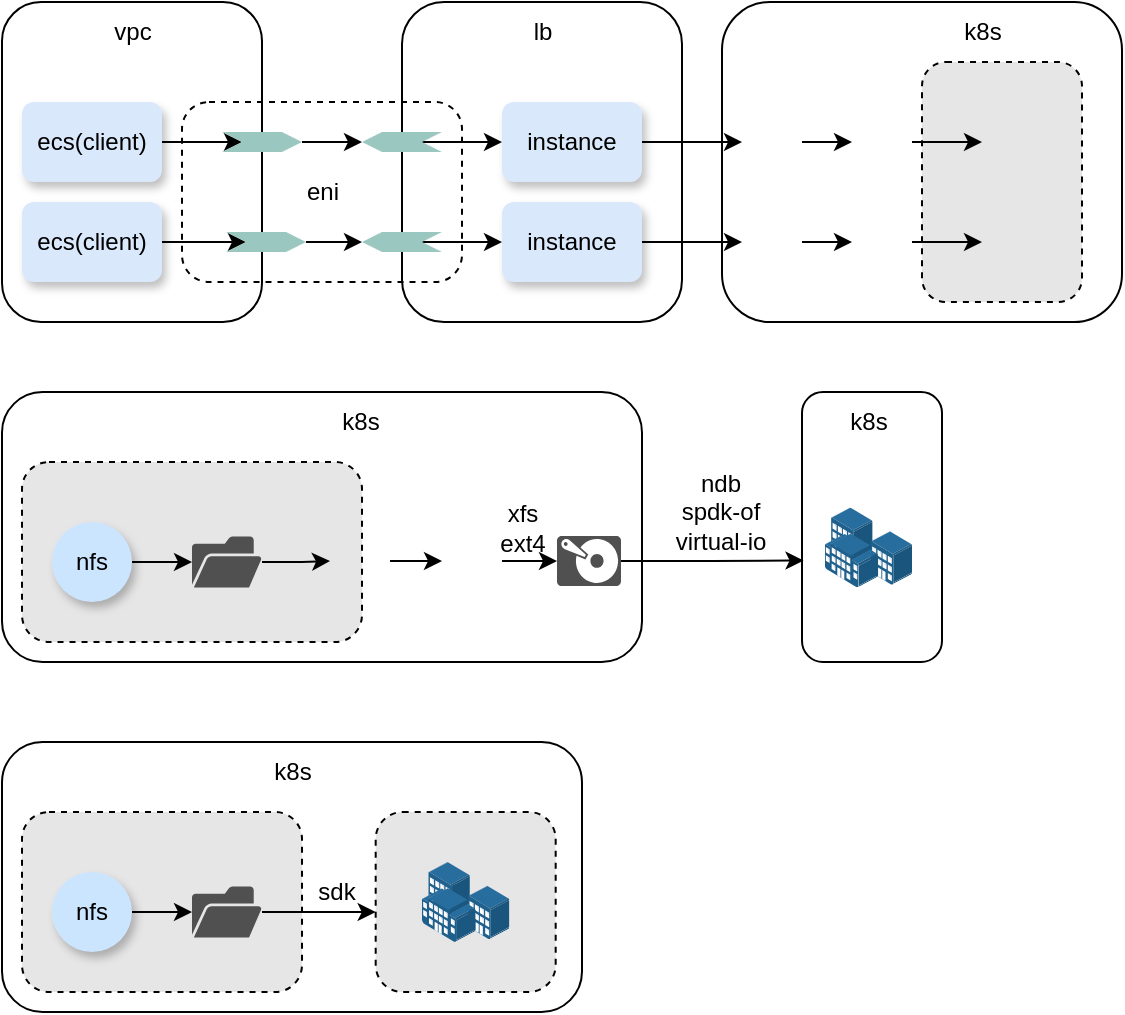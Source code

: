 <mxfile version="24.2.2" type="github" pages="3">
  <diagram name="nfs" id="JXkbeozjeFb1L5SN-MuD">
    <mxGraphModel dx="615" dy="445" grid="1" gridSize="10" guides="1" tooltips="1" connect="1" arrows="1" fold="1" page="1" pageScale="1" pageWidth="827" pageHeight="1169" background="none" math="0" shadow="0">
      <root>
        <mxCell id="0" />
        <mxCell id="1" parent="0" />
        <mxCell id="JXFTCOoSQ0CoaawDloWi-23" value="" style="rounded=1;whiteSpace=wrap;html=1;" parent="1" vertex="1">
          <mxGeometry x="480" y="70" width="200" height="160" as="geometry" />
        </mxCell>
        <mxCell id="JXFTCOoSQ0CoaawDloWi-10" value="" style="rounded=1;whiteSpace=wrap;html=1;" parent="1" vertex="1">
          <mxGeometry x="320" y="70" width="140" height="160" as="geometry" />
        </mxCell>
        <mxCell id="JXFTCOoSQ0CoaawDloWi-1" value="" style="rounded=1;whiteSpace=wrap;html=1;" parent="1" vertex="1">
          <mxGeometry x="120" y="70" width="130" height="160" as="geometry" />
        </mxCell>
        <mxCell id="JXFTCOoSQ0CoaawDloWi-21" value="" style="rounded=1;whiteSpace=wrap;html=1;dashed=1;fillColor=none;" parent="1" vertex="1">
          <mxGeometry x="210" y="120" width="140" height="90" as="geometry" />
        </mxCell>
        <mxCell id="JXFTCOoSQ0CoaawDloWi-3" value="vpc" style="text;html=1;align=center;verticalAlign=middle;resizable=0;points=[];autosize=1;strokeColor=none;fillColor=none;" parent="1" vertex="1">
          <mxGeometry x="165" y="70" width="40" height="30" as="geometry" />
        </mxCell>
        <mxCell id="JXFTCOoSQ0CoaawDloWi-8" value="" style="edgeStyle=orthogonalEdgeStyle;rounded=0;orthogonalLoop=1;jettySize=auto;html=1;" parent="1" source="JXFTCOoSQ0CoaawDloWi-4" target="JXFTCOoSQ0CoaawDloWi-6" edge="1">
          <mxGeometry relative="1" as="geometry" />
        </mxCell>
        <mxCell id="JXFTCOoSQ0CoaawDloWi-4" value="ecs(client)" style="rounded=1;whiteSpace=wrap;html=1;fillColor=#dae8fc;strokeColor=none;shadow=1;" parent="1" vertex="1">
          <mxGeometry x="130" y="120" width="70" height="40" as="geometry" />
        </mxCell>
        <mxCell id="JXFTCOoSQ0CoaawDloWi-9" value="" style="edgeStyle=orthogonalEdgeStyle;rounded=0;orthogonalLoop=1;jettySize=auto;html=1;" parent="1" source="JXFTCOoSQ0CoaawDloWi-5" target="JXFTCOoSQ0CoaawDloWi-7" edge="1">
          <mxGeometry relative="1" as="geometry" />
        </mxCell>
        <mxCell id="JXFTCOoSQ0CoaawDloWi-5" value="ecs(client)" style="rounded=1;whiteSpace=wrap;html=1;fillColor=#dae8fc;strokeColor=none;shadow=1;" parent="1" vertex="1">
          <mxGeometry x="130" y="170" width="70" height="40" as="geometry" />
        </mxCell>
        <mxCell id="JXFTCOoSQ0CoaawDloWi-15" value="" style="edgeStyle=orthogonalEdgeStyle;rounded=0;orthogonalLoop=1;jettySize=auto;html=1;" parent="1" source="JXFTCOoSQ0CoaawDloWi-6" target="JXFTCOoSQ0CoaawDloWi-13" edge="1">
          <mxGeometry relative="1" as="geometry" />
        </mxCell>
        <mxCell id="JXFTCOoSQ0CoaawDloWi-6" value="" style="shape=step;perimeter=stepPerimeter;whiteSpace=wrap;html=1;fixedSize=1;size=10;fillColor=#9AC7BF;strokeColor=none;" parent="1" vertex="1">
          <mxGeometry x="230" y="135" width="40" height="10" as="geometry" />
        </mxCell>
        <mxCell id="JXFTCOoSQ0CoaawDloWi-16" value="" style="edgeStyle=orthogonalEdgeStyle;rounded=0;orthogonalLoop=1;jettySize=auto;html=1;" parent="1" source="JXFTCOoSQ0CoaawDloWi-7" target="JXFTCOoSQ0CoaawDloWi-14" edge="1">
          <mxGeometry relative="1" as="geometry" />
        </mxCell>
        <mxCell id="JXFTCOoSQ0CoaawDloWi-7" value="" style="shape=step;perimeter=stepPerimeter;whiteSpace=wrap;html=1;fixedSize=1;size=10;fillColor=#9AC7BF;strokeColor=none;" parent="1" vertex="1">
          <mxGeometry x="232" y="185" width="40" height="10" as="geometry" />
        </mxCell>
        <mxCell id="JXFTCOoSQ0CoaawDloWi-11" value="lb" style="text;html=1;align=center;verticalAlign=middle;resizable=0;points=[];autosize=1;strokeColor=none;fillColor=none;" parent="1" vertex="1">
          <mxGeometry x="375" y="70" width="30" height="30" as="geometry" />
        </mxCell>
        <mxCell id="JXFTCOoSQ0CoaawDloWi-19" value="" style="edgeStyle=orthogonalEdgeStyle;rounded=0;orthogonalLoop=1;jettySize=auto;html=1;" parent="1" source="JXFTCOoSQ0CoaawDloWi-13" edge="1">
          <mxGeometry relative="1" as="geometry">
            <mxPoint x="370" y="140" as="targetPoint" />
          </mxGeometry>
        </mxCell>
        <mxCell id="JXFTCOoSQ0CoaawDloWi-13" value="" style="shape=step;perimeter=stepPerimeter;whiteSpace=wrap;html=1;fixedSize=1;size=10;fillColor=#9AC7BF;strokeColor=none;rotation=-180;" parent="1" vertex="1">
          <mxGeometry x="300" y="135" width="40" height="10" as="geometry" />
        </mxCell>
        <mxCell id="JXFTCOoSQ0CoaawDloWi-20" style="edgeStyle=orthogonalEdgeStyle;rounded=0;orthogonalLoop=1;jettySize=auto;html=1;entryX=0;entryY=0.5;entryDx=0;entryDy=0;" parent="1" source="JXFTCOoSQ0CoaawDloWi-14" target="JXFTCOoSQ0CoaawDloWi-18" edge="1">
          <mxGeometry relative="1" as="geometry" />
        </mxCell>
        <mxCell id="JXFTCOoSQ0CoaawDloWi-14" value="" style="shape=step;perimeter=stepPerimeter;whiteSpace=wrap;html=1;fixedSize=1;size=10;fillColor=#9AC7BF;strokeColor=none;rotation=-180;" parent="1" vertex="1">
          <mxGeometry x="300" y="185" width="40" height="10" as="geometry" />
        </mxCell>
        <mxCell id="JXFTCOoSQ0CoaawDloWi-27" style="edgeStyle=orthogonalEdgeStyle;rounded=0;orthogonalLoop=1;jettySize=auto;html=1;entryX=0;entryY=0.5;entryDx=0;entryDy=0;" parent="1" source="JXFTCOoSQ0CoaawDloWi-17" target="JXFTCOoSQ0CoaawDloWi-25" edge="1">
          <mxGeometry relative="1" as="geometry" />
        </mxCell>
        <mxCell id="JXFTCOoSQ0CoaawDloWi-17" value="instance" style="rounded=1;whiteSpace=wrap;html=1;fillColor=#dae8fc;strokeColor=none;shadow=1;" parent="1" vertex="1">
          <mxGeometry x="370" y="120" width="70" height="40" as="geometry" />
        </mxCell>
        <mxCell id="JXFTCOoSQ0CoaawDloWi-28" style="edgeStyle=orthogonalEdgeStyle;rounded=0;orthogonalLoop=1;jettySize=auto;html=1;entryX=0;entryY=0.5;entryDx=0;entryDy=0;" parent="1" source="JXFTCOoSQ0CoaawDloWi-18" target="JXFTCOoSQ0CoaawDloWi-26" edge="1">
          <mxGeometry relative="1" as="geometry" />
        </mxCell>
        <mxCell id="JXFTCOoSQ0CoaawDloWi-18" value="instance" style="rounded=1;whiteSpace=wrap;html=1;fillColor=#dae8fc;strokeColor=none;shadow=1;" parent="1" vertex="1">
          <mxGeometry x="370" y="170" width="70" height="40" as="geometry" />
        </mxCell>
        <mxCell id="JXFTCOoSQ0CoaawDloWi-22" value="eni" style="text;html=1;align=center;verticalAlign=middle;resizable=0;points=[];autosize=1;strokeColor=none;fillColor=none;" parent="1" vertex="1">
          <mxGeometry x="260" y="150" width="40" height="30" as="geometry" />
        </mxCell>
        <mxCell id="JXFTCOoSQ0CoaawDloWi-24" value="k8s" style="text;html=1;align=center;verticalAlign=middle;resizable=0;points=[];autosize=1;strokeColor=none;fillColor=none;" parent="1" vertex="1">
          <mxGeometry x="590" y="70" width="40" height="30" as="geometry" />
        </mxCell>
        <mxCell id="JXFTCOoSQ0CoaawDloWi-33" style="edgeStyle=orthogonalEdgeStyle;rounded=0;orthogonalLoop=1;jettySize=auto;html=1;entryX=0;entryY=0.5;entryDx=0;entryDy=0;" parent="1" source="JXFTCOoSQ0CoaawDloWi-25" target="JXFTCOoSQ0CoaawDloWi-32" edge="1">
          <mxGeometry relative="1" as="geometry" />
        </mxCell>
        <mxCell id="JXFTCOoSQ0CoaawDloWi-25" value="" style="shape=image;verticalLabelPosition=bottom;verticalAlign=top;imageAspect=0;image=https://github.com/kubernetes/community/blob/master/icons/png/resources/labeled/ing-128.png?raw=true;" parent="1" vertex="1">
          <mxGeometry x="490" y="125" width="30" height="30" as="geometry" />
        </mxCell>
        <mxCell id="JXFTCOoSQ0CoaawDloWi-35" style="edgeStyle=orthogonalEdgeStyle;rounded=0;orthogonalLoop=1;jettySize=auto;html=1;entryX=0;entryY=0.5;entryDx=0;entryDy=0;" parent="1" source="JXFTCOoSQ0CoaawDloWi-26" target="JXFTCOoSQ0CoaawDloWi-34" edge="1">
          <mxGeometry relative="1" as="geometry" />
        </mxCell>
        <mxCell id="JXFTCOoSQ0CoaawDloWi-26" value="" style="shape=image;verticalLabelPosition=bottom;verticalAlign=top;imageAspect=0;image=https://github.com/kubernetes/community/blob/master/icons/png/resources/labeled/ing-128.png?raw=true;" parent="1" vertex="1">
          <mxGeometry x="490" y="175" width="30" height="30" as="geometry" />
        </mxCell>
        <mxCell id="JXFTCOoSQ0CoaawDloWi-32" value="" style="shape=image;verticalLabelPosition=bottom;verticalAlign=top;imageAspect=0;image=https://github.com/kubernetes/community/blob/master/icons/png/resources/labeled/svc-128.png?raw=true;" parent="1" vertex="1">
          <mxGeometry x="545" y="125" width="30" height="30" as="geometry" />
        </mxCell>
        <mxCell id="JXFTCOoSQ0CoaawDloWi-34" value="" style="shape=image;verticalLabelPosition=bottom;verticalAlign=top;imageAspect=0;image=https://github.com/kubernetes/community/blob/master/icons/png/resources/labeled/svc-128.png?raw=true;" parent="1" vertex="1">
          <mxGeometry x="545" y="175" width="30" height="30" as="geometry" />
        </mxCell>
        <mxCell id="JXFTCOoSQ0CoaawDloWi-36" value="" style="rounded=1;whiteSpace=wrap;html=1;dashed=1;fillColor=#E6E6E6;" parent="1" vertex="1">
          <mxGeometry x="580" y="100" width="80" height="120" as="geometry" />
        </mxCell>
        <mxCell id="JXFTCOoSQ0CoaawDloWi-37" value="" style="shape=image;verticalLabelPosition=bottom;verticalAlign=top;imageAspect=0;image=https://github.com/kubernetes/community/blob/master/icons/png/resources/labeled/ns-128.png?raw=true;" parent="1" vertex="1">
          <mxGeometry x="640" y="90" width="30" height="30" as="geometry" />
        </mxCell>
        <mxCell id="JXFTCOoSQ0CoaawDloWi-38" value="" style="shape=image;verticalLabelPosition=bottom;verticalAlign=top;imageAspect=0;image=https://github.com/kubernetes/community/blob/master/icons/png/resources/labeled/pod-128.png?raw=true;" parent="1" vertex="1">
          <mxGeometry x="610" y="125" width="30" height="30" as="geometry" />
        </mxCell>
        <mxCell id="JXFTCOoSQ0CoaawDloWi-39" style="edgeStyle=orthogonalEdgeStyle;rounded=0;orthogonalLoop=1;jettySize=auto;html=1;" parent="1" source="JXFTCOoSQ0CoaawDloWi-32" target="JXFTCOoSQ0CoaawDloWi-38" edge="1">
          <mxGeometry relative="1" as="geometry" />
        </mxCell>
        <mxCell id="JXFTCOoSQ0CoaawDloWi-40" value="" style="shape=image;verticalLabelPosition=bottom;verticalAlign=top;imageAspect=0;image=https://github.com/kubernetes/community/blob/master/icons/png/resources/labeled/pod-128.png?raw=true;" parent="1" vertex="1">
          <mxGeometry x="610" y="175" width="30" height="30" as="geometry" />
        </mxCell>
        <mxCell id="JXFTCOoSQ0CoaawDloWi-41" style="edgeStyle=orthogonalEdgeStyle;rounded=0;orthogonalLoop=1;jettySize=auto;html=1;entryX=0;entryY=0.5;entryDx=0;entryDy=0;" parent="1" source="JXFTCOoSQ0CoaawDloWi-34" target="JXFTCOoSQ0CoaawDloWi-40" edge="1">
          <mxGeometry relative="1" as="geometry" />
        </mxCell>
        <mxCell id="JXFTCOoSQ0CoaawDloWi-42" value="" style="rounded=1;whiteSpace=wrap;html=1;" parent="1" vertex="1">
          <mxGeometry x="120" y="265" width="320" height="135" as="geometry" />
        </mxCell>
        <mxCell id="JXFTCOoSQ0CoaawDloWi-43" value="k8s" style="text;html=1;align=center;verticalAlign=middle;resizable=0;points=[];autosize=1;strokeColor=none;fillColor=none;" parent="1" vertex="1">
          <mxGeometry x="279" y="265" width="40" height="30" as="geometry" />
        </mxCell>
        <mxCell id="JXFTCOoSQ0CoaawDloWi-50" value="" style="rounded=1;whiteSpace=wrap;html=1;dashed=1;fillColor=#E6E6E6;" parent="1" vertex="1">
          <mxGeometry x="130" y="300" width="170" height="90" as="geometry" />
        </mxCell>
        <mxCell id="JXFTCOoSQ0CoaawDloWi-52" value="" style="shape=image;verticalLabelPosition=bottom;verticalAlign=top;imageAspect=0;image=https://github.com/kubernetes/community/blob/master/icons/png/resources/labeled/pod-128.png?raw=true;" parent="1" vertex="1">
          <mxGeometry x="135" y="290" width="30" height="30" as="geometry" />
        </mxCell>
        <mxCell id="JXFTCOoSQ0CoaawDloWi-62" style="edgeStyle=orthogonalEdgeStyle;rounded=0;orthogonalLoop=1;jettySize=auto;html=1;" parent="1" source="JXFTCOoSQ0CoaawDloWi-56" target="JXFTCOoSQ0CoaawDloWi-61" edge="1">
          <mxGeometry relative="1" as="geometry" />
        </mxCell>
        <mxCell id="JXFTCOoSQ0CoaawDloWi-56" value="nfs" style="ellipse;whiteSpace=wrap;html=1;fillColor=#CCE5FF;strokeColor=none;shadow=1;" parent="1" vertex="1">
          <mxGeometry x="145" y="330" width="40" height="40" as="geometry" />
        </mxCell>
        <mxCell id="JXFTCOoSQ0CoaawDloWi-57" value="" style="sketch=0;pointerEvents=1;shadow=0;dashed=0;html=1;strokeColor=none;fillColor=#505050;labelPosition=center;verticalLabelPosition=bottom;verticalAlign=top;outlineConnect=0;align=center;shape=mxgraph.office.devices.hard_disk;rotation=90;" parent="1" vertex="1">
          <mxGeometry x="401" y="333.5" width="25" height="32" as="geometry" />
        </mxCell>
        <mxCell id="JXFTCOoSQ0CoaawDloWi-66" style="edgeStyle=orthogonalEdgeStyle;rounded=0;orthogonalLoop=1;jettySize=auto;html=1;entryX=0;entryY=0.5;entryDx=0;entryDy=0;" parent="1" source="JXFTCOoSQ0CoaawDloWi-59" target="JXFTCOoSQ0CoaawDloWi-64" edge="1">
          <mxGeometry relative="1" as="geometry" />
        </mxCell>
        <mxCell id="JXFTCOoSQ0CoaawDloWi-59" value="" style="shape=image;verticalLabelPosition=bottom;verticalAlign=top;imageAspect=0;image=https://github.com/kubernetes/community/blob/master/icons/png/resources/labeled/pvc-128.png?raw=true;" parent="1" vertex="1">
          <mxGeometry x="284" y="334.5" width="30" height="30" as="geometry" />
        </mxCell>
        <mxCell id="JXFTCOoSQ0CoaawDloWi-63" style="edgeStyle=orthogonalEdgeStyle;rounded=0;orthogonalLoop=1;jettySize=auto;html=1;entryX=0;entryY=0.5;entryDx=0;entryDy=0;" parent="1" source="JXFTCOoSQ0CoaawDloWi-61" target="JXFTCOoSQ0CoaawDloWi-59" edge="1">
          <mxGeometry relative="1" as="geometry" />
        </mxCell>
        <mxCell id="JXFTCOoSQ0CoaawDloWi-61" value="" style="sketch=0;pointerEvents=1;shadow=0;dashed=0;html=1;strokeColor=none;fillColor=#505050;labelPosition=center;verticalLabelPosition=bottom;verticalAlign=top;outlineConnect=0;align=center;shape=mxgraph.office.concepts.folder_open;" parent="1" vertex="1">
          <mxGeometry x="215" y="337.25" width="35" height="25.5" as="geometry" />
        </mxCell>
        <mxCell id="JXFTCOoSQ0CoaawDloWi-67" value="" style="edgeStyle=orthogonalEdgeStyle;rounded=0;orthogonalLoop=1;jettySize=auto;html=1;" parent="1" source="JXFTCOoSQ0CoaawDloWi-64" target="JXFTCOoSQ0CoaawDloWi-57" edge="1">
          <mxGeometry relative="1" as="geometry" />
        </mxCell>
        <mxCell id="JXFTCOoSQ0CoaawDloWi-64" value="" style="shape=image;verticalLabelPosition=bottom;verticalAlign=top;imageAspect=0;image=https://github.com/kubernetes/community/blob/master/icons/png/resources/labeled/pv-128.png?raw=true;" parent="1" vertex="1">
          <mxGeometry x="340" y="334.5" width="30" height="30" as="geometry" />
        </mxCell>
        <mxCell id="JXFTCOoSQ0CoaawDloWi-68" value="xfs&lt;br&gt;ext4" style="text;html=1;align=center;verticalAlign=middle;resizable=0;points=[];autosize=1;strokeColor=none;fillColor=none;" parent="1" vertex="1">
          <mxGeometry x="355" y="312.5" width="50" height="40" as="geometry" />
        </mxCell>
        <mxCell id="JXFTCOoSQ0CoaawDloWi-69" value="" style="rounded=1;whiteSpace=wrap;html=1;" parent="1" vertex="1">
          <mxGeometry x="520" y="265" width="70" height="135" as="geometry" />
        </mxCell>
        <mxCell id="JXFTCOoSQ0CoaawDloWi-70" value="k8s" style="text;html=1;align=center;verticalAlign=middle;resizable=0;points=[];autosize=1;strokeColor=none;fillColor=none;" parent="1" vertex="1">
          <mxGeometry x="533.16" y="265" width="40" height="30" as="geometry" />
        </mxCell>
        <mxCell id="JXFTCOoSQ0CoaawDloWi-71" value="" style="image;points=[];aspect=fixed;html=1;align=center;shadow=0;dashed=0;image=img/lib/allied_telesis/buildings/Building_Cluster.svg;" parent="1" vertex="1">
          <mxGeometry x="531.32" y="322.75" width="43.68" height="40" as="geometry" />
        </mxCell>
        <mxCell id="JXFTCOoSQ0CoaawDloWi-72" style="edgeStyle=orthogonalEdgeStyle;rounded=0;orthogonalLoop=1;jettySize=auto;html=1;entryX=0.011;entryY=0.624;entryDx=0;entryDy=0;entryPerimeter=0;" parent="1" source="JXFTCOoSQ0CoaawDloWi-57" target="JXFTCOoSQ0CoaawDloWi-69" edge="1">
          <mxGeometry relative="1" as="geometry" />
        </mxCell>
        <mxCell id="JXFTCOoSQ0CoaawDloWi-73" value="ndb&lt;br&gt;spdk-of&lt;br&gt;virtual-io" style="text;html=1;align=center;verticalAlign=middle;resizable=0;points=[];autosize=1;strokeColor=none;fillColor=none;" parent="1" vertex="1">
          <mxGeometry x="444" y="295" width="70" height="60" as="geometry" />
        </mxCell>
        <mxCell id="JXFTCOoSQ0CoaawDloWi-74" value="" style="rounded=1;whiteSpace=wrap;html=1;" parent="1" vertex="1">
          <mxGeometry x="120" y="440" width="290" height="135" as="geometry" />
        </mxCell>
        <mxCell id="JXFTCOoSQ0CoaawDloWi-75" value="k8s" style="text;html=1;align=center;verticalAlign=middle;resizable=0;points=[];autosize=1;strokeColor=none;fillColor=none;" parent="1" vertex="1">
          <mxGeometry x="245" y="440" width="40" height="30" as="geometry" />
        </mxCell>
        <mxCell id="JXFTCOoSQ0CoaawDloWi-76" value="" style="rounded=1;whiteSpace=wrap;html=1;dashed=1;fillColor=#E6E6E6;" parent="1" vertex="1">
          <mxGeometry x="130" y="475" width="140" height="90" as="geometry" />
        </mxCell>
        <mxCell id="JXFTCOoSQ0CoaawDloWi-77" value="" style="shape=image;verticalLabelPosition=bottom;verticalAlign=top;imageAspect=0;image=https://github.com/kubernetes/community/blob/master/icons/png/resources/labeled/pod-128.png?raw=true;" parent="1" vertex="1">
          <mxGeometry x="185" y="465" width="30" height="30" as="geometry" />
        </mxCell>
        <mxCell id="JXFTCOoSQ0CoaawDloWi-78" style="edgeStyle=orthogonalEdgeStyle;rounded=0;orthogonalLoop=1;jettySize=auto;html=1;" parent="1" source="JXFTCOoSQ0CoaawDloWi-79" target="JXFTCOoSQ0CoaawDloWi-84" edge="1">
          <mxGeometry relative="1" as="geometry" />
        </mxCell>
        <mxCell id="JXFTCOoSQ0CoaawDloWi-79" value="nfs" style="ellipse;whiteSpace=wrap;html=1;fillColor=#CCE5FF;strokeColor=none;shadow=1;" parent="1" vertex="1">
          <mxGeometry x="145" y="505" width="40" height="40" as="geometry" />
        </mxCell>
        <mxCell id="JXFTCOoSQ0CoaawDloWi-84" value="" style="sketch=0;pointerEvents=1;shadow=0;dashed=0;html=1;strokeColor=none;fillColor=#505050;labelPosition=center;verticalLabelPosition=bottom;verticalAlign=top;outlineConnect=0;align=center;shape=mxgraph.office.concepts.folder_open;" parent="1" vertex="1">
          <mxGeometry x="215" y="512.25" width="35" height="25.5" as="geometry" />
        </mxCell>
        <mxCell id="JXFTCOoSQ0CoaawDloWi-93" value="" style="rounded=1;whiteSpace=wrap;html=1;dashed=1;fillColor=#E6E6E6;" parent="1" vertex="1">
          <mxGeometry x="306.84" y="475" width="90" height="90" as="geometry" />
        </mxCell>
        <mxCell id="JXFTCOoSQ0CoaawDloWi-90" value="" style="image;points=[];aspect=fixed;html=1;align=center;shadow=0;dashed=0;image=img/lib/allied_telesis/buildings/Building_Cluster.svg;" parent="1" vertex="1">
          <mxGeometry x="330.0" y="500" width="43.68" height="40" as="geometry" />
        </mxCell>
        <mxCell id="JXFTCOoSQ0CoaawDloWi-94" value="" style="shape=image;verticalLabelPosition=bottom;verticalAlign=top;imageAspect=0;image=https://github.com/kubernetes/community/blob/master/icons/png/resources/labeled/pod-128.png?raw=true;" parent="1" vertex="1">
          <mxGeometry x="340" y="465" width="30" height="30" as="geometry" />
        </mxCell>
        <mxCell id="JXFTCOoSQ0CoaawDloWi-95" style="edgeStyle=orthogonalEdgeStyle;rounded=0;orthogonalLoop=1;jettySize=auto;html=1;entryX=0;entryY=0.556;entryDx=0;entryDy=0;entryPerimeter=0;" parent="1" source="JXFTCOoSQ0CoaawDloWi-84" target="JXFTCOoSQ0CoaawDloWi-93" edge="1">
          <mxGeometry relative="1" as="geometry" />
        </mxCell>
        <mxCell id="JXFTCOoSQ0CoaawDloWi-96" value="sdk" style="text;html=1;align=center;verticalAlign=middle;resizable=0;points=[];autosize=1;strokeColor=none;fillColor=none;" parent="1" vertex="1">
          <mxGeometry x="266.84" y="500" width="40" height="30" as="geometry" />
        </mxCell>
      </root>
    </mxGraphModel>
  </diagram>
  <diagram id="9fSs6ZKQjGfLmFmDhKX6" name="fs_cluster">
    <mxGraphModel dx="2074" dy="1229" grid="1" gridSize="10" guides="1" tooltips="1" connect="1" arrows="1" fold="1" page="1" pageScale="1" pageWidth="827" pageHeight="1169" math="0" shadow="0">
      <root>
        <mxCell id="0" />
        <mxCell id="1" parent="0" />
      </root>
    </mxGraphModel>
  </diagram>
  <diagram id="kLYM1nL2NfkZ7zYiZ2eU" name="cfs">
    <mxGraphModel dx="2074" dy="1229" grid="1" gridSize="10" guides="1" tooltips="1" connect="1" arrows="1" fold="1" page="1" pageScale="1" pageWidth="827" pageHeight="1169" math="0" shadow="0">
      <root>
        <mxCell id="0" />
        <mxCell id="1" parent="0" />
        <mxCell id="KSrjm9LuTC58BbOFgUGr-1" value="" style="rounded=1;whiteSpace=wrap;html=1;" parent="1" vertex="1">
          <mxGeometry x="110" y="70" width="160" height="220" as="geometry" />
        </mxCell>
        <mxCell id="KSrjm9LuTC58BbOFgUGr-2" value="vpc" style="text;html=1;align=center;verticalAlign=middle;resizable=0;points=[];autosize=1;strokeColor=none;fillColor=none;" parent="1" vertex="1">
          <mxGeometry x="175" y="70" width="40" height="30" as="geometry" />
        </mxCell>
        <mxCell id="KSrjm9LuTC58BbOFgUGr-10" value="" style="rounded=1;whiteSpace=wrap;html=1;strokeColor=none;fillColor=#E6E6E6;arcSize=6;" parent="1" vertex="1">
          <mxGeometry x="130" y="110" width="120" height="110" as="geometry" />
        </mxCell>
        <mxCell id="KSrjm9LuTC58BbOFgUGr-4" value="storage&lt;br&gt;service" style="rounded=1;whiteSpace=wrap;html=1;fillColor=#dae8fc;strokeColor=none;shadow=1;" parent="1" vertex="1">
          <mxGeometry x="155" y="160" width="70" height="40" as="geometry" />
        </mxCell>
        <mxCell id="Nopm6_C_p8jeP50Er_9y-1" value="" style="sketch=0;pointerEvents=1;shadow=0;dashed=0;html=1;strokeColor=none;fillColor=#505050;labelPosition=center;verticalLabelPosition=bottom;verticalAlign=top;outlineConnect=0;align=center;shape=mxgraph.office.devices.hard_disk;rotation=90;" parent="1" vertex="1">
          <mxGeometry x="120" y="119" width="25" height="32" as="geometry" />
        </mxCell>
        <mxCell id="Nopm6_C_p8jeP50Er_9y-2" value="" style="sketch=0;pointerEvents=1;shadow=0;dashed=0;html=1;strokeColor=none;fillColor=#505050;labelPosition=center;verticalLabelPosition=bottom;verticalAlign=top;outlineConnect=0;align=center;shape=mxgraph.office.devices.hard_disk;rotation=90;" parent="1" vertex="1">
          <mxGeometry x="120" y="149" width="25" height="32" as="geometry" />
        </mxCell>
        <mxCell id="Nopm6_C_p8jeP50Er_9y-3" value="" style="sketch=0;pointerEvents=1;shadow=0;dashed=0;html=1;strokeColor=none;fillColor=#505050;labelPosition=center;verticalLabelPosition=bottom;verticalAlign=top;outlineConnect=0;align=center;shape=mxgraph.office.devices.hard_disk;rotation=90;" parent="1" vertex="1">
          <mxGeometry x="120" y="181" width="25" height="32" as="geometry" />
        </mxCell>
        <mxCell id="Nopm6_C_p8jeP50Er_9y-4" value="" style="rounded=1;whiteSpace=wrap;html=1;strokeColor=none;fillColor=#E6E6E6;" parent="1" vertex="1">
          <mxGeometry x="130" y="242.75" width="120" height="40" as="geometry" />
        </mxCell>
        <mxCell id="KSrjm9LuTC58BbOFgUGr-9" value="" style="outlineConnect=0;dashed=0;verticalLabelPosition=bottom;verticalAlign=top;align=center;html=1;shape=mxgraph.aws3.ecs;fillColor=#F58534;gradientColor=none;hachureGap=4;fontFamily=Architects Daughter;fontSource=https%3A%2F%2Ffonts.googleapis.com%2Fcss%3Ffamily%3DArchitects%2BDaughter;fontSize=20;" parent="1" vertex="1">
          <mxGeometry x="184.5" y="250.88" width="21" height="23.75" as="geometry" />
        </mxCell>
        <mxCell id="Nopm6_C_p8jeP50Er_9y-6" value="" style="sketch=0;pointerEvents=1;shadow=0;dashed=0;html=1;strokeColor=none;fillColor=#505050;labelPosition=center;verticalLabelPosition=bottom;verticalAlign=top;outlineConnect=0;align=center;shape=mxgraph.office.devices.hard_disk;rotation=90;" parent="1" vertex="1">
          <mxGeometry x="120" y="246.76" width="25" height="32" as="geometry" />
        </mxCell>
        <mxCell id="Nopm6_C_p8jeP50Er_9y-8" value="" style="outlineConnect=0;dashed=0;verticalLabelPosition=bottom;verticalAlign=top;align=center;html=1;shape=mxgraph.aws3.elastic_network_interface;fillColor=#F58534;gradientColor=none;" parent="1" vertex="1">
          <mxGeometry x="240" y="131" width="20" height="20" as="geometry" />
        </mxCell>
        <mxCell id="Nopm6_C_p8jeP50Er_9y-9" value="" style="outlineConnect=0;dashed=0;verticalLabelPosition=bottom;verticalAlign=top;align=center;html=1;shape=mxgraph.aws3.elastic_network_interface;fillColor=#F58534;gradientColor=none;" parent="1" vertex="1">
          <mxGeometry x="240" y="187" width="20" height="20" as="geometry" />
        </mxCell>
        <mxCell id="Nopm6_C_p8jeP50Er_9y-11" value="" style="outlineConnect=0;dashed=0;verticalLabelPosition=bottom;verticalAlign=top;align=center;html=1;shape=mxgraph.aws3.elastic_network_interface;fillColor=#F58534;gradientColor=none;" parent="1" vertex="1">
          <mxGeometry x="240" y="254.63" width="20" height="20" as="geometry" />
        </mxCell>
        <mxCell id="Nopm6_C_p8jeP50Er_9y-12" value="" style="rounded=1;whiteSpace=wrap;html=1;" parent="1" vertex="1">
          <mxGeometry x="310" y="70" width="160" height="220" as="geometry" />
        </mxCell>
        <mxCell id="Nopm6_C_p8jeP50Er_9y-13" value="" style="rounded=1;whiteSpace=wrap;html=1;strokeColor=none;fillColor=#E6E6E6;arcSize=6;" parent="1" vertex="1">
          <mxGeometry x="330" y="110" width="120" height="110" as="geometry" />
        </mxCell>
        <mxCell id="Nopm6_C_p8jeP50Er_9y-14" value="" style="outlineConnect=0;dashed=0;verticalLabelPosition=bottom;verticalAlign=top;align=center;html=1;shape=mxgraph.aws3.elastic_network_interface;fillColor=#F58534;gradientColor=none;" parent="1" vertex="1">
          <mxGeometry x="320" y="131" width="20" height="20" as="geometry" />
        </mxCell>
        <mxCell id="Nopm6_C_p8jeP50Er_9y-18" style="edgeStyle=orthogonalEdgeStyle;rounded=0;orthogonalLoop=1;jettySize=auto;html=1;" parent="1" source="Nopm6_C_p8jeP50Er_9y-15" target="Nopm6_C_p8jeP50Er_9y-9" edge="1">
          <mxGeometry relative="1" as="geometry" />
        </mxCell>
        <mxCell id="Nopm6_C_p8jeP50Er_9y-15" value="" style="outlineConnect=0;dashed=0;verticalLabelPosition=bottom;verticalAlign=top;align=center;html=1;shape=mxgraph.aws3.elastic_network_interface;fillColor=#F58534;gradientColor=none;" parent="1" vertex="1">
          <mxGeometry x="320" y="187" width="20" height="20" as="geometry" />
        </mxCell>
        <mxCell id="Nopm6_C_p8jeP50Er_9y-17" style="edgeStyle=orthogonalEdgeStyle;rounded=0;orthogonalLoop=1;jettySize=auto;html=1;entryX=1;entryY=0.5;entryDx=0;entryDy=0;entryPerimeter=0;" parent="1" source="Nopm6_C_p8jeP50Er_9y-14" target="Nopm6_C_p8jeP50Er_9y-8" edge="1">
          <mxGeometry relative="1" as="geometry" />
        </mxCell>
        <mxCell id="Nopm6_C_p8jeP50Er_9y-19" style="edgeStyle=orthogonalEdgeStyle;rounded=0;orthogonalLoop=1;jettySize=auto;html=1;entryX=1;entryY=0.5;entryDx=0;entryDy=0;entryPerimeter=0;curved=1;" parent="1" source="Nopm6_C_p8jeP50Er_9y-15" target="Nopm6_C_p8jeP50Er_9y-11" edge="1">
          <mxGeometry relative="1" as="geometry" />
        </mxCell>
        <mxCell id="Nopm6_C_p8jeP50Er_9y-20" value="vpc" style="text;html=1;align=center;verticalAlign=middle;resizable=0;points=[];autosize=1;strokeColor=none;fillColor=none;" parent="1" vertex="1">
          <mxGeometry x="370" y="70" width="40" height="30" as="geometry" />
        </mxCell>
        <mxCell id="Nopm6_C_p8jeP50Er_9y-21" value="" style="outlineConnect=0;dashed=0;verticalLabelPosition=bottom;verticalAlign=top;align=center;html=1;shape=mxgraph.aws3.ecs;fillColor=#F58534;gradientColor=none;hachureGap=4;fontFamily=Architects Daughter;fontSource=https%3A%2F%2Ffonts.googleapis.com%2Fcss%3Ffamily%3DArchitects%2BDaughter;fontSize=20;" parent="1" vertex="1">
          <mxGeometry x="184.5" y="119" width="21" height="23.75" as="geometry" />
        </mxCell>
        <mxCell id="Nopm6_C_p8jeP50Er_9y-5" value="" style="outlineConnect=0;dashed=0;verticalLabelPosition=bottom;verticalAlign=top;align=center;html=1;shape=mxgraph.aws3.ecs;fillColor=#F58534;gradientColor=none;hachureGap=4;fontFamily=Architects Daughter;fontSource=https%3A%2F%2Ffonts.googleapis.com%2Fcss%3Ffamily%3DArchitects%2BDaughter;fontSize=20;" parent="1" vertex="1">
          <mxGeometry x="379.5" y="119" width="21" height="23.75" as="geometry" />
        </mxCell>
        <mxCell id="Nopm6_C_p8jeP50Er_9y-22" value="client&lt;br&gt;cluster" style="rounded=1;whiteSpace=wrap;html=1;fillColor=#dae8fc;strokeColor=none;shadow=1;" parent="1" vertex="1">
          <mxGeometry x="355" y="160" width="70" height="40" as="geometry" />
        </mxCell>
        <mxCell id="Nopm6_C_p8jeP50Er_9y-26" style="edgeStyle=orthogonalEdgeStyle;rounded=0;orthogonalLoop=1;jettySize=auto;html=1;entryX=0.5;entryY=1;entryDx=0;entryDy=0;" parent="1" source="Nopm6_C_p8jeP50Er_9y-23" target="Nopm6_C_p8jeP50Er_9y-22" edge="1">
          <mxGeometry relative="1" as="geometry" />
        </mxCell>
        <mxCell id="Nopm6_C_p8jeP50Er_9y-23" value="" style="rounded=1;whiteSpace=wrap;html=1;strokeColor=none;fillColor=#E6E6E6;arcSize=6;" parent="1" vertex="1">
          <mxGeometry x="330" y="237.38" width="120" height="45.37" as="geometry" />
        </mxCell>
        <mxCell id="Nopm6_C_p8jeP50Er_9y-24" value="" style="outlineConnect=0;dashed=0;verticalLabelPosition=bottom;verticalAlign=top;align=center;html=1;shape=mxgraph.aws3.ecs;fillColor=#F58534;gradientColor=none;hachureGap=4;fontFamily=Architects Daughter;fontSource=https%3A%2F%2Ffonts.googleapis.com%2Fcss%3Ffamily%3DArchitects%2BDaughter;fontSize=20;" parent="1" vertex="1">
          <mxGeometry x="340" y="248.19" width="21" height="23.75" as="geometry" />
        </mxCell>
        <mxCell id="Nopm6_C_p8jeP50Er_9y-25" value="client node" style="text;html=1;align=center;verticalAlign=middle;resizable=0;points=[];autosize=1;strokeColor=none;fillColor=none;" parent="1" vertex="1">
          <mxGeometry x="370" y="245.07" width="80" height="30" as="geometry" />
        </mxCell>
      </root>
    </mxGraphModel>
  </diagram>
</mxfile>
